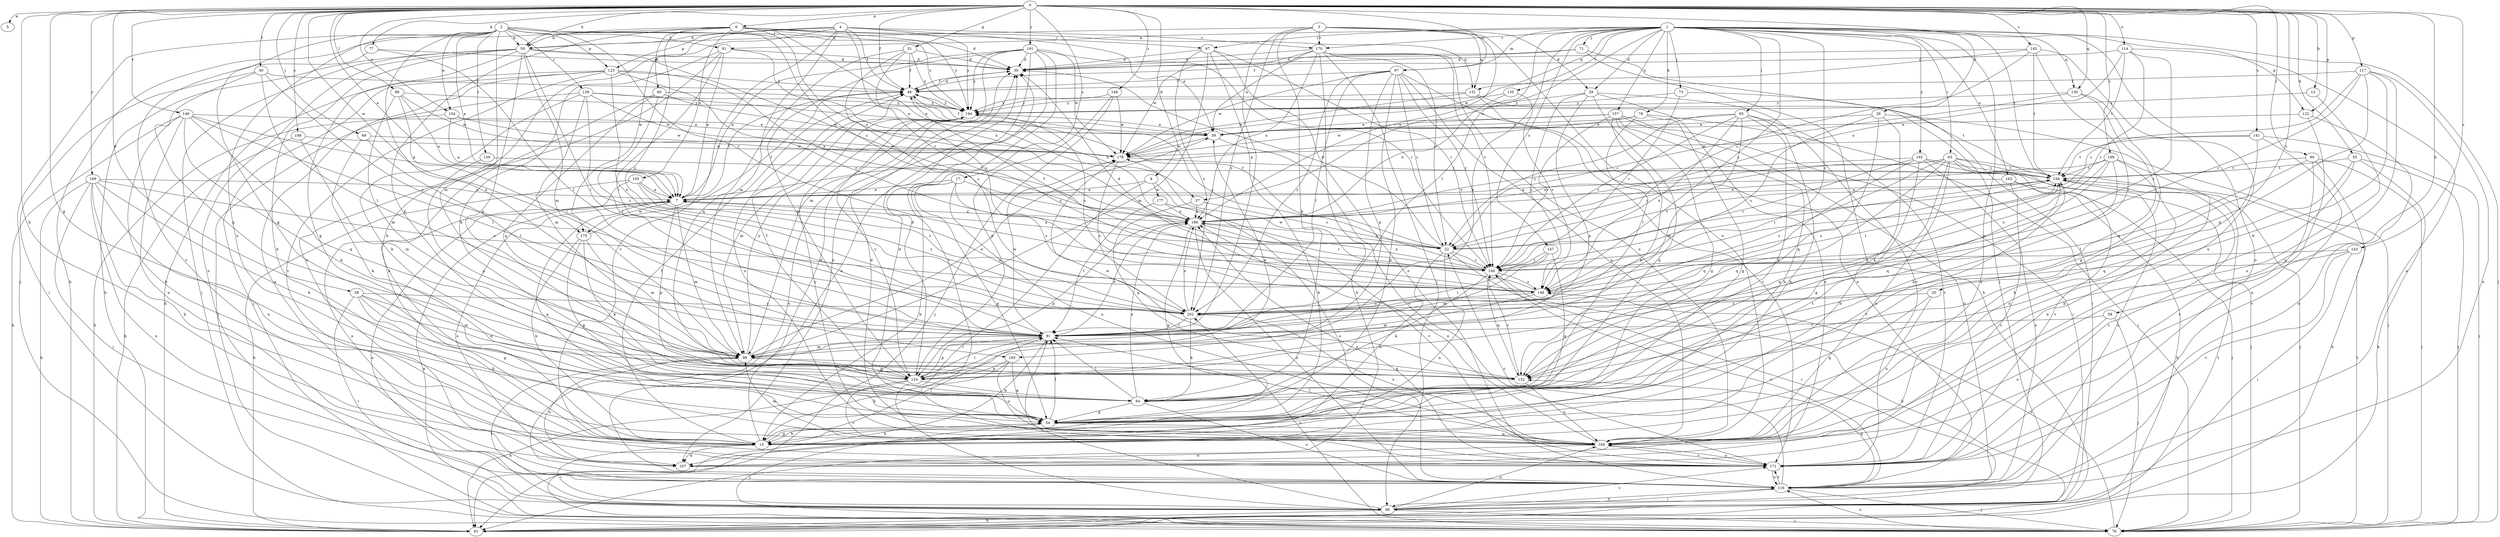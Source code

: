 strict digraph  {
0;
1;
2;
3;
4;
5;
6;
7;
9;
12;
15;
17;
20;
22;
26;
28;
29;
30;
37;
39;
40;
46;
51;
54;
55;
58;
59;
60;
61;
63;
65;
67;
68;
69;
71;
73;
76;
77;
78;
81;
84;
86;
90;
91;
97;
99;
104;
105;
107;
114;
116;
117;
122;
123;
124;
130;
131;
132;
135;
138;
139;
140;
141;
143;
145;
146;
147;
148;
149;
156;
157;
162;
164;
170;
171;
175;
177;
178;
183;
186;
188;
189;
191;
192;
194;
199;
202;
0 -> 5  [label=a];
0 -> 6  [label=a];
0 -> 7  [label=a];
0 -> 9  [label=b];
0 -> 12  [label=b];
0 -> 15  [label=b];
0 -> 17  [label=c];
0 -> 20  [label=c];
0 -> 26  [label=d];
0 -> 28  [label=d];
0 -> 40  [label=f];
0 -> 46  [label=f];
0 -> 51  [label=g];
0 -> 54  [label=g];
0 -> 55  [label=h];
0 -> 58  [label=h];
0 -> 59  [label=h];
0 -> 69  [label=j];
0 -> 77  [label=k];
0 -> 86  [label=l];
0 -> 90  [label=l];
0 -> 97  [label=m];
0 -> 104  [label=n];
0 -> 114  [label=o];
0 -> 117  [label=p];
0 -> 122  [label=p];
0 -> 130  [label=q];
0 -> 141  [label=s];
0 -> 143  [label=s];
0 -> 145  [label=s];
0 -> 146  [label=s];
0 -> 149  [label=t];
0 -> 175  [label=w];
0 -> 188  [label=y];
0 -> 189  [label=y];
0 -> 191  [label=y];
0 -> 199  [label=z];
1 -> 29  [label=d];
1 -> 37  [label=e];
1 -> 63  [label=i];
1 -> 65  [label=i];
1 -> 67  [label=i];
1 -> 71  [label=j];
1 -> 73  [label=j];
1 -> 76  [label=j];
1 -> 78  [label=k];
1 -> 81  [label=k];
1 -> 91  [label=l];
1 -> 97  [label=m];
1 -> 116  [label=o];
1 -> 122  [label=p];
1 -> 130  [label=q];
1 -> 131  [label=q];
1 -> 135  [label=r];
1 -> 147  [label=s];
1 -> 148  [label=s];
1 -> 156  [label=t];
1 -> 157  [label=u];
1 -> 162  [label=u];
1 -> 164  [label=u];
1 -> 170  [label=v];
1 -> 183  [label=x];
1 -> 192  [label=y];
1 -> 202  [label=z];
2 -> 7  [label=a];
2 -> 22  [label=c];
2 -> 37  [label=e];
2 -> 54  [label=g];
2 -> 59  [label=h];
2 -> 76  [label=j];
2 -> 81  [label=k];
2 -> 99  [label=m];
2 -> 104  [label=n];
2 -> 123  [label=p];
2 -> 138  [label=r];
2 -> 139  [label=r];
2 -> 140  [label=r];
2 -> 164  [label=u];
2 -> 183  [label=x];
2 -> 194  [label=y];
3 -> 29  [label=d];
3 -> 59  [label=h];
3 -> 84  [label=k];
3 -> 91  [label=l];
3 -> 131  [label=q];
3 -> 164  [label=u];
3 -> 170  [label=v];
3 -> 186  [label=x];
3 -> 202  [label=z];
4 -> 15  [label=b];
4 -> 39  [label=e];
4 -> 46  [label=f];
4 -> 59  [label=h];
4 -> 99  [label=m];
4 -> 123  [label=p];
4 -> 140  [label=r];
4 -> 170  [label=v];
4 -> 171  [label=v];
4 -> 175  [label=w];
4 -> 194  [label=y];
6 -> 30  [label=d];
6 -> 59  [label=h];
6 -> 60  [label=h];
6 -> 61  [label=h];
6 -> 67  [label=i];
6 -> 84  [label=k];
6 -> 105  [label=n];
6 -> 131  [label=q];
6 -> 186  [label=x];
6 -> 194  [label=y];
6 -> 202  [label=z];
7 -> 46  [label=f];
7 -> 99  [label=m];
7 -> 107  [label=n];
7 -> 124  [label=p];
7 -> 175  [label=w];
7 -> 186  [label=x];
9 -> 7  [label=a];
9 -> 68  [label=i];
9 -> 116  [label=o];
9 -> 177  [label=w];
12 -> 164  [label=u];
12 -> 194  [label=y];
15 -> 30  [label=d];
15 -> 46  [label=f];
15 -> 54  [label=g];
15 -> 68  [label=i];
15 -> 91  [label=l];
15 -> 107  [label=n];
15 -> 156  [label=t];
17 -> 7  [label=a];
17 -> 15  [label=b];
17 -> 54  [label=g];
17 -> 148  [label=s];
17 -> 164  [label=u];
17 -> 186  [label=x];
20 -> 54  [label=g];
20 -> 164  [label=u];
20 -> 202  [label=z];
22 -> 7  [label=a];
22 -> 15  [label=b];
22 -> 30  [label=d];
22 -> 46  [label=f];
22 -> 68  [label=i];
22 -> 107  [label=n];
22 -> 140  [label=r];
22 -> 156  [label=t];
26 -> 39  [label=e];
26 -> 76  [label=j];
26 -> 84  [label=k];
26 -> 132  [label=q];
26 -> 148  [label=s];
28 -> 15  [label=b];
28 -> 54  [label=g];
28 -> 68  [label=i];
28 -> 99  [label=m];
28 -> 132  [label=q];
28 -> 202  [label=z];
29 -> 54  [label=g];
29 -> 107  [label=n];
29 -> 124  [label=p];
29 -> 148  [label=s];
29 -> 171  [label=v];
29 -> 194  [label=y];
30 -> 46  [label=f];
37 -> 22  [label=c];
37 -> 132  [label=q];
37 -> 186  [label=x];
39 -> 46  [label=f];
39 -> 171  [label=v];
39 -> 178  [label=w];
40 -> 46  [label=f];
40 -> 68  [label=i];
40 -> 91  [label=l];
40 -> 124  [label=p];
40 -> 202  [label=z];
46 -> 30  [label=d];
46 -> 164  [label=u];
46 -> 186  [label=x];
46 -> 194  [label=y];
51 -> 30  [label=d];
51 -> 46  [label=f];
51 -> 132  [label=q];
51 -> 148  [label=s];
51 -> 194  [label=y];
51 -> 202  [label=z];
54 -> 7  [label=a];
54 -> 15  [label=b];
54 -> 30  [label=d];
54 -> 76  [label=j];
54 -> 91  [label=l];
54 -> 156  [label=t];
54 -> 164  [label=u];
55 -> 15  [label=b];
55 -> 61  [label=h];
55 -> 76  [label=j];
55 -> 132  [label=q];
55 -> 156  [label=t];
58 -> 76  [label=j];
58 -> 91  [label=l];
58 -> 164  [label=u];
59 -> 15  [label=b];
59 -> 22  [label=c];
59 -> 30  [label=d];
59 -> 54  [label=g];
59 -> 61  [label=h];
59 -> 76  [label=j];
59 -> 91  [label=l];
59 -> 99  [label=m];
59 -> 116  [label=o];
59 -> 132  [label=q];
60 -> 15  [label=b];
60 -> 91  [label=l];
60 -> 132  [label=q];
60 -> 178  [label=w];
60 -> 194  [label=y];
61 -> 156  [label=t];
63 -> 22  [label=c];
63 -> 54  [label=g];
63 -> 76  [label=j];
63 -> 116  [label=o];
63 -> 132  [label=q];
63 -> 156  [label=t];
63 -> 164  [label=u];
63 -> 171  [label=v];
63 -> 186  [label=x];
63 -> 202  [label=z];
65 -> 15  [label=b];
65 -> 22  [label=c];
65 -> 39  [label=e];
65 -> 84  [label=k];
65 -> 99  [label=m];
65 -> 140  [label=r];
65 -> 148  [label=s];
65 -> 171  [label=v];
67 -> 30  [label=d];
67 -> 61  [label=h];
67 -> 99  [label=m];
67 -> 116  [label=o];
67 -> 140  [label=r];
67 -> 202  [label=z];
68 -> 7  [label=a];
68 -> 61  [label=h];
68 -> 76  [label=j];
68 -> 91  [label=l];
68 -> 116  [label=o];
68 -> 164  [label=u];
68 -> 171  [label=v];
69 -> 84  [label=k];
69 -> 91  [label=l];
69 -> 178  [label=w];
71 -> 30  [label=d];
71 -> 46  [label=f];
71 -> 61  [label=h];
71 -> 68  [label=i];
73 -> 68  [label=i];
73 -> 140  [label=r];
73 -> 194  [label=y];
76 -> 7  [label=a];
76 -> 116  [label=o];
76 -> 148  [label=s];
76 -> 156  [label=t];
76 -> 202  [label=z];
77 -> 30  [label=d];
77 -> 91  [label=l];
77 -> 171  [label=v];
78 -> 7  [label=a];
78 -> 39  [label=e];
78 -> 54  [label=g];
78 -> 76  [label=j];
78 -> 91  [label=l];
81 -> 7  [label=a];
81 -> 30  [label=d];
81 -> 84  [label=k];
81 -> 91  [label=l];
81 -> 107  [label=n];
81 -> 186  [label=x];
84 -> 54  [label=g];
84 -> 91  [label=l];
84 -> 116  [label=o];
84 -> 186  [label=x];
86 -> 7  [label=a];
86 -> 91  [label=l];
86 -> 99  [label=m];
86 -> 178  [label=w];
86 -> 194  [label=y];
90 -> 61  [label=h];
90 -> 76  [label=j];
90 -> 91  [label=l];
90 -> 156  [label=t];
90 -> 171  [label=v];
91 -> 61  [label=h];
91 -> 99  [label=m];
91 -> 124  [label=p];
91 -> 178  [label=w];
91 -> 186  [label=x];
97 -> 15  [label=b];
97 -> 22  [label=c];
97 -> 46  [label=f];
97 -> 91  [label=l];
97 -> 116  [label=o];
97 -> 124  [label=p];
97 -> 140  [label=r];
97 -> 164  [label=u];
97 -> 178  [label=w];
97 -> 202  [label=z];
99 -> 39  [label=e];
99 -> 68  [label=i];
99 -> 107  [label=n];
99 -> 124  [label=p];
99 -> 132  [label=q];
99 -> 194  [label=y];
104 -> 7  [label=a];
104 -> 39  [label=e];
104 -> 61  [label=h];
104 -> 178  [label=w];
105 -> 7  [label=a];
105 -> 61  [label=h];
105 -> 116  [label=o];
105 -> 148  [label=s];
105 -> 202  [label=z];
114 -> 30  [label=d];
114 -> 116  [label=o];
114 -> 140  [label=r];
114 -> 156  [label=t];
114 -> 186  [label=x];
114 -> 202  [label=z];
116 -> 22  [label=c];
116 -> 68  [label=i];
116 -> 76  [label=j];
116 -> 132  [label=q];
116 -> 140  [label=r];
116 -> 171  [label=v];
117 -> 22  [label=c];
117 -> 46  [label=f];
117 -> 84  [label=k];
117 -> 116  [label=o];
117 -> 124  [label=p];
117 -> 140  [label=r];
117 -> 164  [label=u];
122 -> 39  [label=e];
122 -> 107  [label=n];
122 -> 116  [label=o];
123 -> 46  [label=f];
123 -> 61  [label=h];
123 -> 76  [label=j];
123 -> 116  [label=o];
123 -> 140  [label=r];
123 -> 171  [label=v];
123 -> 186  [label=x];
123 -> 202  [label=z];
124 -> 30  [label=d];
124 -> 39  [label=e];
124 -> 46  [label=f];
124 -> 61  [label=h];
124 -> 84  [label=k];
124 -> 91  [label=l];
124 -> 171  [label=v];
124 -> 194  [label=y];
130 -> 22  [label=c];
130 -> 54  [label=g];
130 -> 132  [label=q];
130 -> 194  [label=y];
131 -> 156  [label=t];
131 -> 171  [label=v];
131 -> 178  [label=w];
131 -> 194  [label=y];
132 -> 140  [label=r];
132 -> 164  [label=u];
132 -> 178  [label=w];
135 -> 148  [label=s];
135 -> 186  [label=x];
135 -> 194  [label=y];
138 -> 39  [label=e];
138 -> 76  [label=j];
138 -> 84  [label=k];
138 -> 99  [label=m];
138 -> 178  [label=w];
138 -> 194  [label=y];
138 -> 202  [label=z];
139 -> 124  [label=p];
139 -> 156  [label=t];
140 -> 46  [label=f];
140 -> 61  [label=h];
140 -> 84  [label=k];
140 -> 132  [label=q];
140 -> 148  [label=s];
140 -> 186  [label=x];
140 -> 194  [label=y];
141 -> 15  [label=b];
141 -> 76  [label=j];
141 -> 156  [label=t];
141 -> 171  [label=v];
141 -> 178  [label=w];
143 -> 68  [label=i];
143 -> 140  [label=r];
143 -> 171  [label=v];
143 -> 202  [label=z];
145 -> 22  [label=c];
145 -> 30  [label=d];
145 -> 91  [label=l];
145 -> 156  [label=t];
145 -> 164  [label=u];
145 -> 178  [label=w];
146 -> 76  [label=j];
146 -> 124  [label=p];
146 -> 178  [label=w];
146 -> 194  [label=y];
147 -> 54  [label=g];
147 -> 91  [label=l];
147 -> 99  [label=m];
147 -> 140  [label=r];
148 -> 30  [label=d];
148 -> 99  [label=m];
148 -> 156  [label=t];
148 -> 178  [label=w];
148 -> 202  [label=z];
149 -> 7  [label=a];
149 -> 15  [label=b];
149 -> 39  [label=e];
149 -> 61  [label=h];
149 -> 84  [label=k];
149 -> 91  [label=l];
149 -> 107  [label=n];
149 -> 132  [label=q];
156 -> 7  [label=a];
156 -> 132  [label=q];
156 -> 140  [label=r];
156 -> 148  [label=s];
156 -> 171  [label=v];
157 -> 15  [label=b];
157 -> 39  [label=e];
157 -> 54  [label=g];
157 -> 68  [label=i];
157 -> 84  [label=k];
157 -> 116  [label=o];
157 -> 140  [label=r];
157 -> 178  [label=w];
162 -> 7  [label=a];
162 -> 61  [label=h];
162 -> 76  [label=j];
162 -> 171  [label=v];
164 -> 30  [label=d];
164 -> 91  [label=l];
164 -> 99  [label=m];
164 -> 107  [label=n];
164 -> 171  [label=v];
164 -> 186  [label=x];
164 -> 194  [label=y];
164 -> 202  [label=z];
170 -> 22  [label=c];
170 -> 30  [label=d];
170 -> 39  [label=e];
170 -> 61  [label=h];
170 -> 68  [label=i];
170 -> 140  [label=r];
170 -> 164  [label=u];
170 -> 178  [label=w];
170 -> 186  [label=x];
171 -> 116  [label=o];
171 -> 164  [label=u];
171 -> 186  [label=x];
175 -> 15  [label=b];
175 -> 46  [label=f];
175 -> 54  [label=g];
175 -> 84  [label=k];
175 -> 99  [label=m];
177 -> 91  [label=l];
177 -> 171  [label=v];
177 -> 186  [label=x];
178 -> 156  [label=t];
178 -> 202  [label=z];
183 -> 15  [label=b];
183 -> 54  [label=g];
183 -> 124  [label=p];
183 -> 164  [label=u];
186 -> 22  [label=c];
186 -> 54  [label=g];
186 -> 116  [label=o];
186 -> 124  [label=p];
186 -> 140  [label=r];
188 -> 61  [label=h];
188 -> 99  [label=m];
188 -> 178  [label=w];
189 -> 7  [label=a];
189 -> 15  [label=b];
189 -> 61  [label=h];
189 -> 68  [label=i];
189 -> 84  [label=k];
189 -> 116  [label=o];
189 -> 148  [label=s];
189 -> 164  [label=u];
191 -> 7  [label=a];
191 -> 30  [label=d];
191 -> 99  [label=m];
191 -> 107  [label=n];
191 -> 116  [label=o];
191 -> 124  [label=p];
191 -> 140  [label=r];
191 -> 171  [label=v];
191 -> 178  [label=w];
191 -> 194  [label=y];
192 -> 15  [label=b];
192 -> 76  [label=j];
192 -> 116  [label=o];
192 -> 132  [label=q];
192 -> 140  [label=r];
192 -> 156  [label=t];
192 -> 186  [label=x];
194 -> 39  [label=e];
194 -> 99  [label=m];
194 -> 116  [label=o];
194 -> 148  [label=s];
199 -> 84  [label=k];
199 -> 107  [label=n];
199 -> 132  [label=q];
199 -> 148  [label=s];
199 -> 156  [label=t];
199 -> 164  [label=u];
199 -> 186  [label=x];
202 -> 7  [label=a];
202 -> 84  [label=k];
202 -> 91  [label=l];
202 -> 186  [label=x];
}
